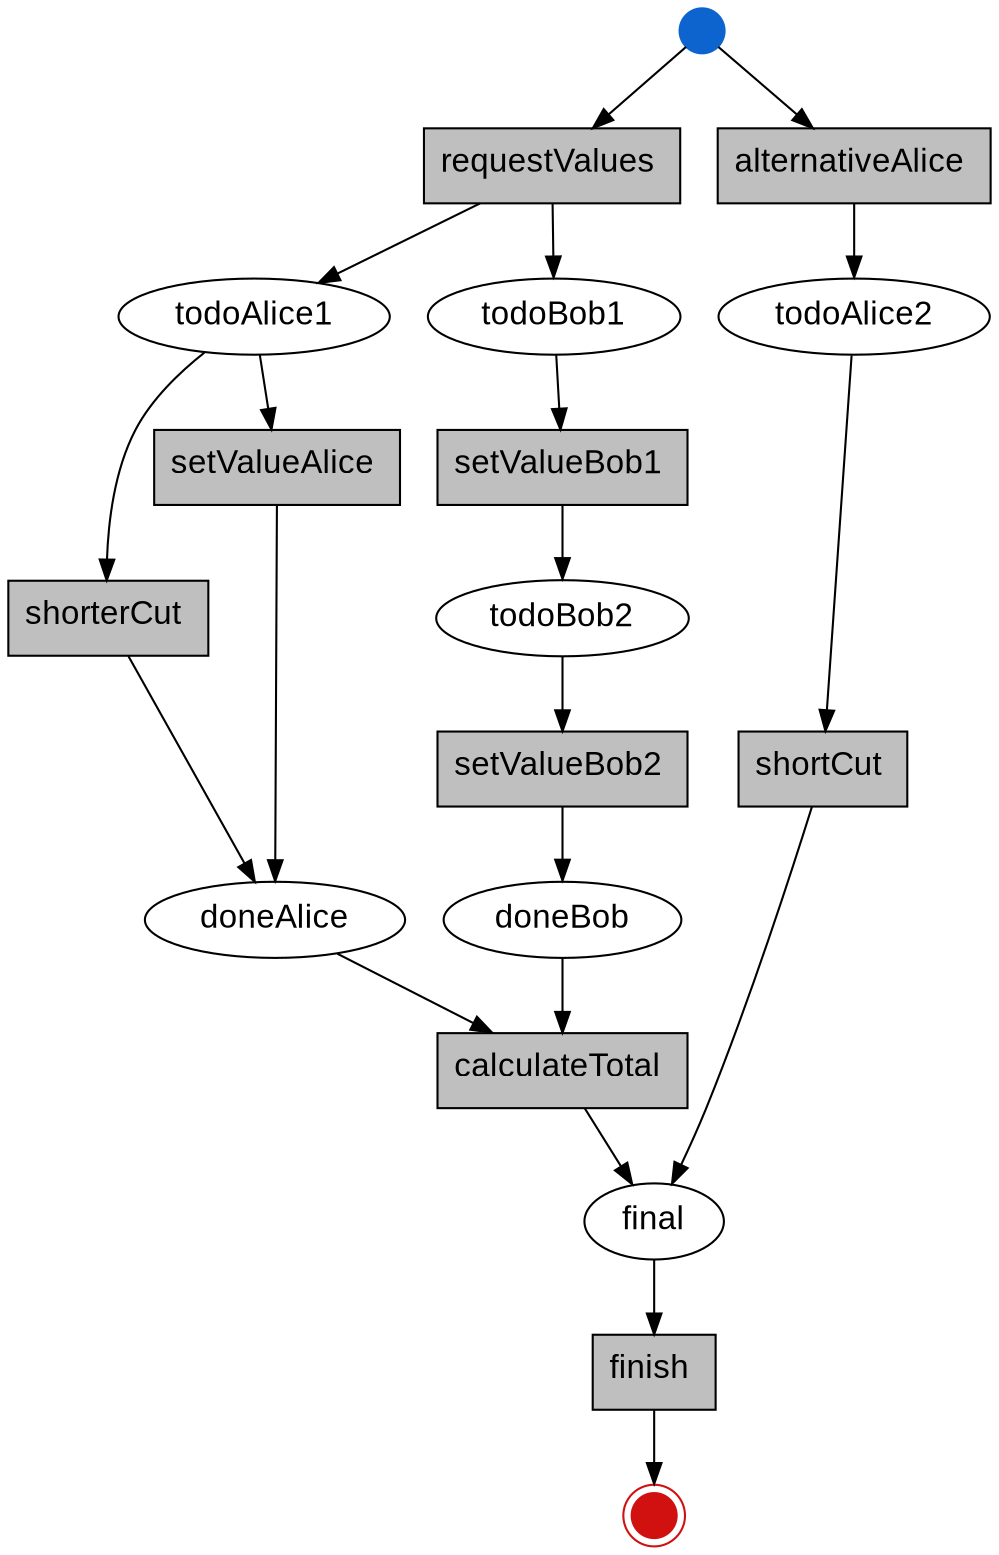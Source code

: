 digraph workflow {
edge [color="#000000"]
graph [bgcolor=transparent]


initial [shape=point; width=0.3; style=filled; color="#0e64ce"; label=""]
doneAlice [shape=ellipse; fontname="Arial"; fontsize=16; style=filled; color=black; fillcolor=white;]
doneBob [shape=ellipse; fontname="Arial"; fontsize=16; style=filled; color=black; fillcolor=white;]
final [shape=ellipse; fontname="Arial"; fontsize=16; style=filled; color=black; fillcolor=white;]
todoAlice1 [shape=ellipse; fontname="Arial"; fontsize=16; style=filled; color=black; fillcolor=white;]
todoAlice2 [shape=ellipse; fontname="Arial"; fontsize=16; style=filled; color=black; fillcolor=white;]
todoBob1 [shape=ellipse; fontname="Arial"; fontsize=16; style=filled; color=black; fillcolor=white;]
todoBob2 [shape=ellipse; fontname="Arial"; fontsize=16; style=filled; color=black; fillcolor=white;]
terminal [shape=point; width=0.3; peripheries=2; style=filled; color="#d11010"; label=""]

1[label=<<FONT POINT-SIZE="16">requestValues</FONT><FONT POINT-SIZE="10" COLOR="blue"> </FONT>>shape=box; fontname="Arial"; style=filled; color=black; fillcolor=gray75;]
2[label=<<FONT POINT-SIZE="16">alternativeAlice</FONT><FONT POINT-SIZE="10" COLOR="blue"> </FONT>>shape=box; fontname="Arial"; style=filled; color=black; fillcolor=gray75;]
3[label=<<FONT POINT-SIZE="16">shorterCut</FONT><FONT POINT-SIZE="10" COLOR="blue"> </FONT>>shape=box; fontname="Arial"; style=filled; color=black; fillcolor=gray75;]
4[label=<<FONT POINT-SIZE="16">shortCut</FONT><FONT POINT-SIZE="10" COLOR="blue"> </FONT>>shape=box; fontname="Arial"; style=filled; color=black; fillcolor=gray75;]
5[label=<<FONT POINT-SIZE="16">setValueAlice</FONT><FONT POINT-SIZE="10" COLOR="blue"> </FONT>>shape=box; fontname="Arial"; style=filled; color=black; fillcolor=gray75;]
6[label=<<FONT POINT-SIZE="16">setValueBob1</FONT><FONT POINT-SIZE="10" COLOR="blue"> </FONT>>shape=box; fontname="Arial"; style=filled; color=black; fillcolor=gray75;]
7[label=<<FONT POINT-SIZE="16">setValueBob2</FONT><FONT POINT-SIZE="10" COLOR="blue"> </FONT>>shape=box; fontname="Arial"; style=filled; color=black; fillcolor=gray75;]
8[label=<<FONT POINT-SIZE="16">calculateTotal</FONT><FONT POINT-SIZE="10" COLOR="blue"> </FONT>>shape=box; fontname="Arial"; style=filled; color=black; fillcolor=gray75;]
9[label=<<FONT POINT-SIZE="16">finish</FONT><FONT POINT-SIZE="10" COLOR="blue"> </FONT>>shape=box; fontname="Arial"; style=filled; color=black; fillcolor=gray75;]

initial -> 1 ; 1 -> {todoAlice1, todoBob1}
initial -> 2 ; 2 -> todoAlice2
todoAlice1 -> 3 ; 3 -> doneAlice
todoAlice2 -> 4 ; 4 -> final
todoAlice1 -> 5 ; 5 -> doneAlice
todoBob1 -> 6 ; 6 -> todoBob2
todoBob2 -> 7 ; 7 -> doneBob
{doneAlice, doneBob} -> 8 ; 8 -> final
final -> 9 ; 9 -> terminal

{rank=same doneAlice doneBob}
{rank=same todoAlice1 todoBob1}


}
